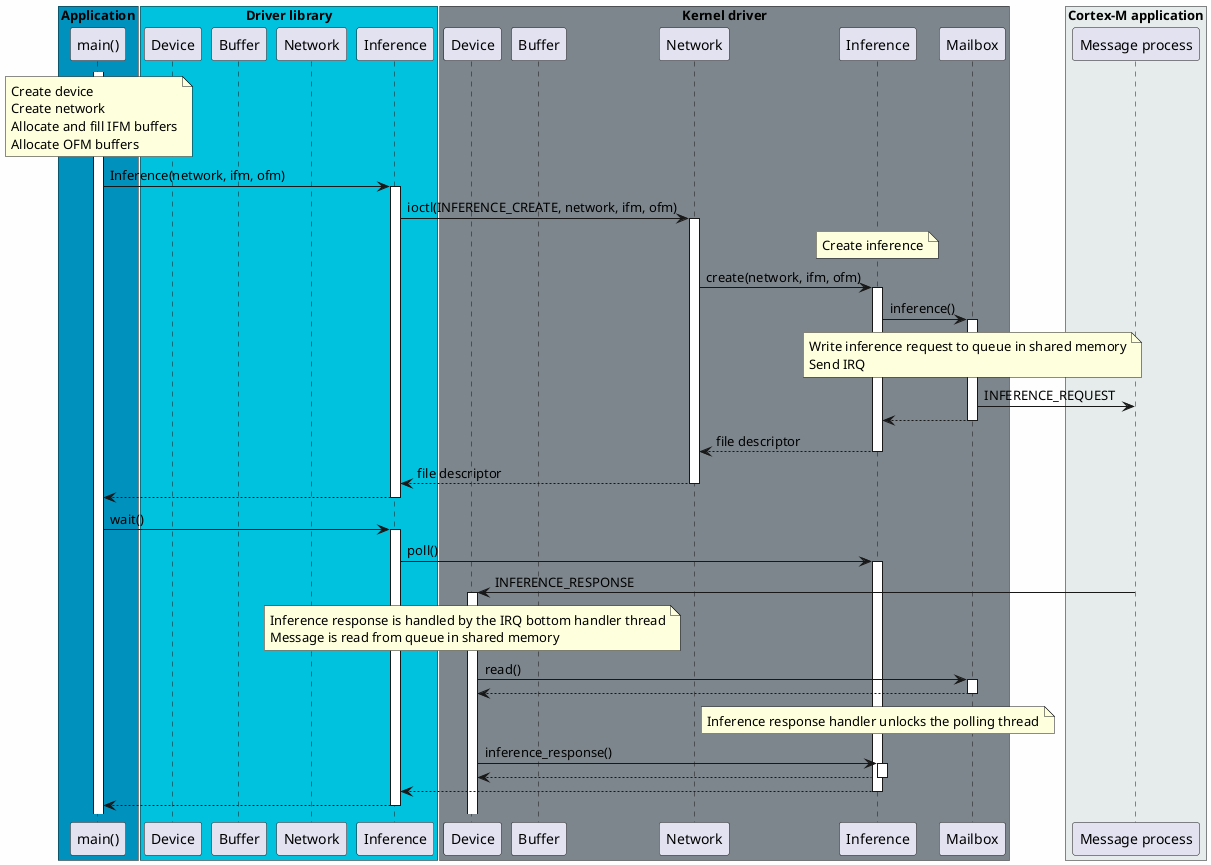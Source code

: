 @startuml

skinparam backgroundColor #FEFEFE

box "Application" #0091BD
participant "main()" as main
end box

box "Driver library" #00C1DE
participant "Device" as ddev
participant "Buffer" as dbuf
participant "Network" as dnet
participant "Inference" as dinf
end box

box "Kernel driver" #7D868C
participant "Device" as kdev
participant "Buffer" as kbuf
participant "Network" as knet
participant "Inference" as kinf
participant "Mailbox" as kmbox
end box

box "Cortex-M application" #E5ECEB
participant "Message process" as cmsg
end box

activate main

note over main
    Create device
    Create network
    Allocate and fill IFM buffers
    Allocate OFM buffers
end note

main -> dinf++: Inference(network, ifm, ofm)
    dinf -> knet++: ioctl(INFERENCE_CREATE, network, ifm, ofm)
        note over kinf
            Create inference
        end note

        knet -> kinf++: create(network, ifm, ofm)
            kinf -> kmbox++: inference()
                note over kmbox
                    Write inference request to queue in shared memory
                    Send IRQ
                end note

                kmbox -> cmsg: INFERENCE_REQUEST
            return
        return file descriptor
    return file descriptor
return

main -> dinf++: wait()
    dinf -> kinf++: poll()

    cmsg -> kdev++: INFERENCE_RESPONSE
        note over kdev
            Inference response is handled by the IRQ bottom handler thread
            Message is read from queue in shared memory
        end note

        kdev -> kmbox++: read()
        return

        note over kinf
            Inference response handler unlocks the polling thread
        end note

        kdev -> kinf++: inference_response()
        return
    deactivate cmsg

    return
return

@enduml
